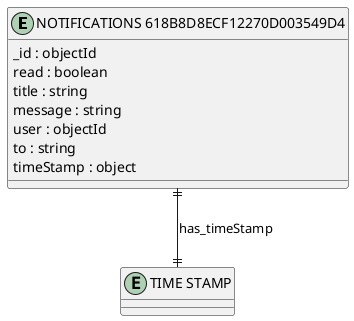 @startuml NOTIFICATIONS_618B8D8ECF12270D003549D4_Diagram

entity "NOTIFICATIONS 618B8D8ECF12270D003549D4" as NOTIFICATIONS_618B8D8ECF12270D003549D4 {
  _id : objectId
  read : boolean
  title : string
  message : string
  user : objectId
  to : string
  timeStamp : object
}

entity "TIME STAMP" as TIME_STAMP {
}

' // Relationships
NOTIFICATIONS_618B8D8ECF12270D003549D4 ||--|| TIME_STAMP : has_timeStamp
@enduml